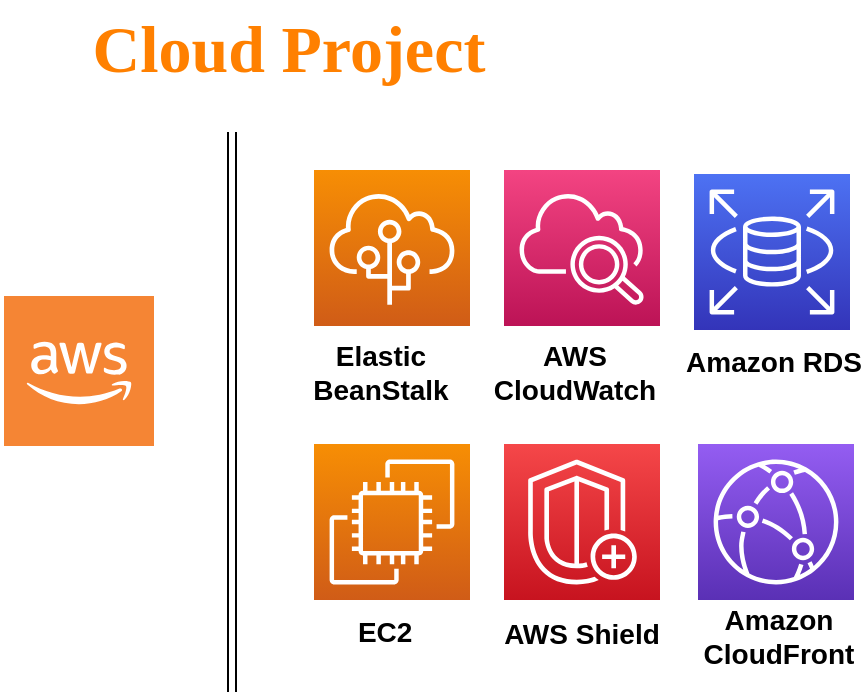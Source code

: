 <mxfile version="21.5.0" type="github" pages="2">
  <diagram id="R1bkwgDo5CU3uv9p94Cb" name="Board">
    <mxGraphModel dx="474" dy="1284" grid="1" gridSize="10" guides="0" tooltips="1" connect="0" arrows="0" fold="1" page="1" pageScale="1" pageWidth="200" pageHeight="200" background="#FFFFFF" math="0" shadow="0">
      <root>
        <mxCell id="0" />
        <mxCell id="1" parent="0" />
        <mxCell id="PJou17mgSigckphlAyeu-2" value="" style="points=[[0,0,0],[0.25,0,0],[0.5,0,0],[0.75,0,0],[1,0,0],[0,1,0],[0.25,1,0],[0.5,1,0],[0.75,1,0],[1,1,0],[0,0.25,0],[0,0.5,0],[0,0.75,0],[1,0.25,0],[1,0.5,0],[1,0.75,0]];outlineConnect=0;fontColor=#232F3E;gradientColor=#945DF2;gradientDirection=north;fillColor=#5A30B5;strokeColor=#ffffff;dashed=0;verticalLabelPosition=bottom;verticalAlign=top;align=center;html=1;fontSize=12;fontStyle=0;aspect=fixed;shape=mxgraph.aws4.resourceIcon;resIcon=mxgraph.aws4.cloudfront;rounded=0;" parent="1" vertex="1">
          <mxGeometry x="947" y="-560" width="78" height="78" as="geometry" />
        </mxCell>
        <mxCell id="PJou17mgSigckphlAyeu-6" value="&lt;b&gt;&lt;font style=&quot;font-size: 14px;&quot;&gt;EC2&amp;nbsp;&lt;/font&gt;&lt;br&gt;&lt;/b&gt;" style="text;strokeColor=none;align=center;fillColor=none;html=1;verticalAlign=middle;whiteSpace=wrap;rounded=0;" parent="1" vertex="1">
          <mxGeometry x="765" y="-481" width="55" height="30" as="geometry" />
        </mxCell>
        <mxCell id="PJou17mgSigckphlAyeu-10" value="" style="points=[[0,0,0],[0.25,0,0],[0.5,0,0],[0.75,0,0],[1,0,0],[0,1,0],[0.25,1,0],[0.5,1,0],[0.75,1,0],[1,1,0],[0,0.25,0],[0,0.5,0],[0,0.75,0],[1,0.25,0],[1,0.5,0],[1,0.75,0]];outlineConnect=0;fontColor=#232F3E;gradientColor=#F78E04;gradientDirection=north;fillColor=#D05C17;strokeColor=#ffffff;dashed=0;verticalLabelPosition=bottom;verticalAlign=top;align=center;html=1;fontSize=12;fontStyle=0;aspect=fixed;shape=mxgraph.aws4.resourceIcon;resIcon=mxgraph.aws4.ec2;rounded=0;" parent="1" vertex="1">
          <mxGeometry x="755" y="-560" width="78" height="78" as="geometry" />
        </mxCell>
        <mxCell id="PJou17mgSigckphlAyeu-14" value="" style="points=[[0,0,0],[0.25,0,0],[0.5,0,0],[0.75,0,0],[1,0,0],[0,1,0],[0.25,1,0],[0.5,1,0],[0.75,1,0],[1,1,0],[0,0.25,0],[0,0.5,0],[0,0.75,0],[1,0.25,0],[1,0.5,0],[1,0.75,0]];outlineConnect=0;fontColor=#232F3E;gradientColor=#4D72F3;gradientDirection=north;fillColor=#3334B9;strokeColor=#ffffff;dashed=0;verticalLabelPosition=bottom;verticalAlign=top;align=center;html=1;fontSize=12;fontStyle=0;aspect=fixed;shape=mxgraph.aws4.resourceIcon;resIcon=mxgraph.aws4.rds;rounded=0;labelBorderColor=none;" parent="1" vertex="1">
          <mxGeometry x="945" y="-695" width="78" height="78" as="geometry" />
        </mxCell>
        <mxCell id="PJou17mgSigckphlAyeu-16" value="&lt;b&gt;&lt;font style=&quot;font-size: 14px;&quot;&gt;Amazon RDS&lt;/font&gt;&lt;/b&gt;" style="text;strokeColor=none;align=center;fillColor=none;html=1;verticalAlign=middle;whiteSpace=wrap;rounded=0;" parent="1" vertex="1">
          <mxGeometry x="940" y="-616" width="90" height="30" as="geometry" />
        </mxCell>
        <mxCell id="PJou17mgSigckphlAyeu-25" value="" style="points=[[0,0,0],[0.25,0,0],[0.5,0,0],[0.75,0,0],[1,0,0],[0,1,0],[0.25,1,0],[0.5,1,0],[0.75,1,0],[1,1,0],[0,0.25,0],[0,0.5,0],[0,0.75,0],[1,0.25,0],[1,0.5,0],[1,0.75,0]];points=[[0,0,0],[0.25,0,0],[0.5,0,0],[0.75,0,0],[1,0,0],[0,1,0],[0.25,1,0],[0.5,1,0],[0.75,1,0],[1,1,0],[0,0.25,0],[0,0.5,0],[0,0.75,0],[1,0.25,0],[1,0.5,0],[1,0.75,0]];outlineConnect=0;fontColor=#232F3E;gradientColor=#F34482;gradientDirection=north;fillColor=#BC1356;strokeColor=#ffffff;dashed=0;verticalLabelPosition=bottom;verticalAlign=top;align=center;html=1;fontSize=12;fontStyle=0;aspect=fixed;shape=mxgraph.aws4.resourceIcon;resIcon=mxgraph.aws4.cloudwatch_2;rounded=0;" parent="1" vertex="1">
          <mxGeometry x="850" y="-697" width="78" height="78" as="geometry" />
        </mxCell>
        <mxCell id="PJou17mgSigckphlAyeu-26" value="&lt;b&gt;&lt;font style=&quot;font-size: 14px;&quot;&gt;AWS CloudWatch&lt;/font&gt;&lt;/b&gt;" style="text;strokeColor=none;align=center;fillColor=none;html=1;verticalAlign=middle;whiteSpace=wrap;rounded=0;" parent="1" vertex="1">
          <mxGeometry x="830" y="-622" width="110.5" height="52" as="geometry" />
        </mxCell>
        <mxCell id="PJou17mgSigckphlAyeu-27" value="" style="points=[[0,0,0],[0.25,0,0],[0.5,0,0],[0.75,0,0],[1,0,0],[0,1,0],[0.25,1,0],[0.5,1,0],[0.75,1,0],[1,1,0],[0,0.25,0],[0,0.5,0],[0,0.75,0],[1,0.25,0],[1,0.5,0],[1,0.75,0]];outlineConnect=0;fontColor=#232F3E;gradientColor=#F78E04;gradientDirection=north;fillColor=#D05C17;strokeColor=#ffffff;dashed=0;verticalLabelPosition=bottom;verticalAlign=top;align=center;html=1;fontSize=12;fontStyle=0;aspect=fixed;shape=mxgraph.aws4.resourceIcon;resIcon=mxgraph.aws4.elastic_beanstalk;rounded=0;" parent="1" vertex="1">
          <mxGeometry x="755" y="-697" width="78" height="78" as="geometry" />
        </mxCell>
        <mxCell id="PJou17mgSigckphlAyeu-28" value="&lt;b&gt;&lt;font style=&quot;font-size: 14px;&quot;&gt;Elastic BeanStalk&lt;/font&gt;&lt;/b&gt;" style="text;strokeColor=none;align=center;fillColor=none;html=1;verticalAlign=middle;whiteSpace=wrap;rounded=0;" parent="1" vertex="1">
          <mxGeometry x="733" y="-622" width="110.5" height="52" as="geometry" />
        </mxCell>
        <mxCell id="PJou17mgSigckphlAyeu-34" value="" style="points=[[0,0,0],[0.25,0,0],[0.5,0,0],[0.75,0,0],[1,0,0],[0,1,0],[0.25,1,0],[0.5,1,0],[0.75,1,0],[1,1,0],[0,0.25,0],[0,0.5,0],[0,0.75,0],[1,0.25,0],[1,0.5,0],[1,0.75,0]];outlineConnect=0;fontColor=#232F3E;gradientColor=#F54749;gradientDirection=north;fillColor=#C7131F;strokeColor=#ffffff;dashed=0;verticalLabelPosition=bottom;verticalAlign=top;align=center;html=1;fontSize=12;fontStyle=0;aspect=fixed;shape=mxgraph.aws4.resourceIcon;resIcon=mxgraph.aws4.shield;rounded=0;" parent="1" vertex="1">
          <mxGeometry x="850" y="-560" width="78" height="78" as="geometry" />
        </mxCell>
        <mxCell id="PJou17mgSigckphlAyeu-35" value="&lt;b&gt;&lt;font style=&quot;font-size: 14px;&quot;&gt;AWS Shield&lt;/font&gt;&lt;/b&gt;" style="text;strokeColor=none;align=center;fillColor=none;html=1;verticalAlign=middle;whiteSpace=wrap;rounded=0;" parent="1" vertex="1">
          <mxGeometry x="849" y="-491" width="80" height="52" as="geometry" />
        </mxCell>
        <mxCell id="PJou17mgSigckphlAyeu-38" value="&lt;b&gt;&lt;font style=&quot;font-size: 14px;&quot;&gt;Amazon CloudFront&lt;/font&gt;&lt;/b&gt;" style="text;strokeColor=none;align=center;fillColor=none;html=1;verticalAlign=middle;whiteSpace=wrap;rounded=0;" parent="1" vertex="1">
          <mxGeometry x="946" y="-479" width="83" height="30" as="geometry" />
        </mxCell>
        <mxCell id="PJou17mgSigckphlAyeu-41" value="" style="outlineConnect=0;dashed=0;verticalLabelPosition=bottom;verticalAlign=top;align=center;html=1;shape=mxgraph.aws3.cloud_2;fillColor=#F58534;gradientColor=none;" parent="1" vertex="1">
          <mxGeometry x="600" y="-634" width="75" height="75" as="geometry" />
        </mxCell>
        <mxCell id="PJou17mgSigckphlAyeu-43" value="" style="edgeStyle=none;orthogonalLoop=1;jettySize=auto;html=1;rounded=0;shape=link;" parent="1" edge="1">
          <mxGeometry width="80" relative="1" as="geometry">
            <mxPoint x="714" y="-716" as="sourcePoint" />
            <mxPoint x="714" y="-436" as="targetPoint" />
          </mxGeometry>
        </mxCell>
        <mxCell id="PJou17mgSigckphlAyeu-44" value="&lt;b&gt;&lt;font color=&quot;#ff8000&quot; style=&quot;font-size: 33px;&quot;&gt;Cloud Project&lt;/font&gt;&lt;/b&gt;" style="text;strokeColor=none;align=center;fillColor=none;html=1;verticalAlign=middle;whiteSpace=wrap;rounded=0;fontFamily=Tahoma;" parent="1" vertex="1">
          <mxGeometry x="598" y="-782" width="289" height="50" as="geometry" />
        </mxCell>
      </root>
    </mxGraphModel>
  </diagram>
  <diagram name="AWS-Arquitetura" id="S7uKzpVKmjr0w2jfbeUK">
    <mxGraphModel dx="1589" dy="2280" grid="0" gridSize="10" guides="0" tooltips="1" connect="1" arrows="1" fold="1" page="1" pageScale="1" pageWidth="290" pageHeight="200" background="none" math="0" shadow="0">
      <root>
        <mxCell id="0" />
        <mxCell id="1" parent="0" />
        <mxCell id="TQS1iKwEvL-egKky1lv4-255" value="" style="edgeStyle=none;rounded=0;orthogonalLoop=1;jettySize=auto;html=1;entryX=0;entryY=0.5;entryDx=0;entryDy=0;entryPerimeter=0;" parent="1" source="TQS1iKwEvL-egKky1lv4-272" target="TQS1iKwEvL-egKky1lv4-8" edge="1">
          <mxGeometry relative="1" as="geometry">
            <mxPoint x="204" y="-1115" as="sourcePoint" />
            <mxPoint x="256" y="-881" as="targetPoint" />
          </mxGeometry>
        </mxCell>
        <mxCell id="TQS1iKwEvL-egKky1lv4-267" value="&lt;font size=&quot;1&quot; style=&quot;&quot;&gt;&lt;b style=&quot;font-size: 16px;&quot;&gt;AWS Cloud&lt;/b&gt;&lt;/font&gt;" style="points=[[0,0],[0.25,0],[0.5,0],[0.75,0],[1,0],[1,0.25],[1,0.5],[1,0.75],[1,1],[0.75,1],[0.5,1],[0.25,1],[0,1],[0,0.75],[0,0.5],[0,0.25]];outlineConnect=0;gradientColor=none;html=1;whiteSpace=wrap;fontSize=12;fontStyle=0;container=1;pointerEvents=0;collapsible=0;recursiveResize=0;shape=mxgraph.aws4.group;grIcon=mxgraph.aws4.group_aws_cloud_alt;strokeColor=#232F3E;fillColor=none;verticalAlign=top;align=left;spacingLeft=30;fontColor=#232F3E;dashed=0;rounded=0;" parent="1" vertex="1">
          <mxGeometry x="309" y="-1301" width="824" height="808" as="geometry" />
        </mxCell>
        <mxCell id="AoF3ydhS89TipUlfV99M-20" value="&lt;font size=&quot;1&quot; style=&quot;&quot;&gt;&lt;b style=&quot;font-size: 16px;&quot;&gt;Availability Zone&lt;/b&gt;&lt;/font&gt;" style="fillColor=none;strokeColor=#147EBA;dashed=1;verticalAlign=top;fontStyle=0;fontColor=#147EBA;whiteSpace=wrap;html=1;rounded=0;" parent="TQS1iKwEvL-egKky1lv4-267" vertex="1">
          <mxGeometry x="621" y="209" width="139" height="214" as="geometry" />
        </mxCell>
        <mxCell id="TQS1iKwEvL-egKky1lv4-257" value="&lt;b&gt;&lt;font style=&quot;font-size: 16px;&quot;&gt;EC2 AutoScaling Group&lt;/font&gt;&lt;br&gt;&lt;/b&gt;" style="text;strokeColor=none;align=center;fillColor=none;html=1;verticalAlign=middle;whiteSpace=wrap;rounded=0;" parent="TQS1iKwEvL-egKky1lv4-267" vertex="1">
          <mxGeometry x="369" y="573" width="230" height="30" as="geometry" />
        </mxCell>
        <mxCell id="TQS1iKwEvL-egKky1lv4-264" value="&lt;font size=&quot;1&quot; style=&quot;&quot;&gt;&lt;b style=&quot;font-size: 16px;&quot;&gt;Security group&lt;/b&gt;&lt;/font&gt;" style="fillColor=none;strokeColor=#DD3522;verticalAlign=top;fontStyle=0;fontColor=#DD3522;whiteSpace=wrap;html=1;rounded=0;" parent="TQS1iKwEvL-egKky1lv4-267" vertex="1">
          <mxGeometry x="630" y="250" width="120" height="157" as="geometry" />
        </mxCell>
        <mxCell id="TQS1iKwEvL-egKky1lv4-263" value="&lt;font size=&quot;1&quot; style=&quot;&quot;&gt;&lt;b style=&quot;font-size: 16px;&quot;&gt;Security group&lt;/b&gt;&lt;/font&gt;" style="fillColor=none;strokeColor=#DD3522;verticalAlign=top;fontStyle=0;fontColor=#DD3522;whiteSpace=wrap;html=1;rounded=0;" parent="TQS1iKwEvL-egKky1lv4-267" vertex="1">
          <mxGeometry x="403" y="170" width="176" height="390" as="geometry" />
        </mxCell>
        <mxCell id="AoF3ydhS89TipUlfV99M-14" value="" style="edgeStyle=orthogonalEdgeStyle;rounded=0;orthogonalLoop=1;jettySize=auto;html=1;entryX=1;entryY=0.5;entryDx=0;entryDy=0;entryPerimeter=0;" parent="TQS1iKwEvL-egKky1lv4-267" target="AoF3ydhS89TipUlfV99M-7" edge="1">
          <mxGeometry relative="1" as="geometry">
            <mxPoint x="429" y="258" as="sourcePoint" />
            <mxPoint x="373" y="208" as="targetPoint" />
            <Array as="points">
              <mxPoint x="429" y="251" />
            </Array>
          </mxGeometry>
        </mxCell>
        <mxCell id="TQS1iKwEvL-egKky1lv4-3" value="" style="points=[[0,0,0],[0.25,0,0],[0.5,0,0],[0.75,0,0],[1,0,0],[0,1,0],[0.25,1,0],[0.5,1,0],[0.75,1,0],[1,1,0],[0,0.25,0],[0,0.5,0],[0,0.75,0],[1,0.25,0],[1,0.5,0],[1,0.75,0]];outlineConnect=0;fontColor=#232F3E;gradientColor=#F78E04;gradientDirection=north;fillColor=#D05C17;strokeColor=#ffffff;dashed=0;verticalLabelPosition=bottom;verticalAlign=top;align=center;html=1;fontSize=12;fontStyle=0;aspect=fixed;shape=mxgraph.aws4.resourceIcon;resIcon=mxgraph.aws4.ec2;rounded=0;" parent="TQS1iKwEvL-egKky1lv4-267" vertex="1">
          <mxGeometry x="452" y="207" width="78" height="78" as="geometry" />
        </mxCell>
        <mxCell id="AoF3ydhS89TipUlfV99M-16" value="" style="edgeStyle=orthogonalEdgeStyle;rounded=0;orthogonalLoop=1;jettySize=auto;html=1;" parent="TQS1iKwEvL-egKky1lv4-267" source="TQS1iKwEvL-egKky1lv4-4" edge="1">
          <mxGeometry relative="1" as="geometry">
            <mxPoint x="429" y="250" as="targetPoint" />
          </mxGeometry>
        </mxCell>
        <mxCell id="TQS1iKwEvL-egKky1lv4-4" value="" style="points=[[0,0,0],[0.25,0,0],[0.5,0,0],[0.75,0,0],[1,0,0],[0,1,0],[0.25,1,0],[0.5,1,0],[0.75,1,0],[1,1,0],[0,0.25,0],[0,0.5,0],[0,0.75,0],[1,0.25,0],[1,0.5,0],[1,0.75,0]];outlineConnect=0;fontColor=#232F3E;gradientColor=#F78E04;gradientDirection=north;fillColor=#D05C17;strokeColor=#ffffff;dashed=0;verticalLabelPosition=bottom;verticalAlign=top;align=center;html=1;fontSize=12;fontStyle=0;aspect=fixed;shape=mxgraph.aws4.resourceIcon;resIcon=mxgraph.aws4.ec2;rounded=0;" parent="TQS1iKwEvL-egKky1lv4-267" vertex="1">
          <mxGeometry x="452" y="290" width="78" height="78" as="geometry" />
        </mxCell>
        <mxCell id="TQS1iKwEvL-egKky1lv4-6" value="" style="points=[[0,0,0],[0.25,0,0],[0.5,0,0],[0.75,0,0],[1,0,0],[0,1,0],[0.25,1,0],[0.5,1,0],[0.75,1,0],[1,1,0],[0,0.25,0],[0,0.5,0],[0,0.75,0],[1,0.25,0],[1,0.5,0],[1,0.75,0]];outlineConnect=0;fontColor=#232F3E;gradientColor=#F78E04;gradientDirection=north;fillColor=#D05C17;strokeColor=#ffffff;dashed=0;verticalLabelPosition=bottom;verticalAlign=top;align=center;html=1;fontSize=12;fontStyle=0;aspect=fixed;shape=mxgraph.aws4.resourceIcon;resIcon=mxgraph.aws4.ec2;rounded=0;" parent="TQS1iKwEvL-egKky1lv4-267" vertex="1">
          <mxGeometry x="452" y="374" width="78" height="78" as="geometry" />
        </mxCell>
        <mxCell id="TQS1iKwEvL-egKky1lv4-1" value="" style="points=[[0,0,0],[0.25,0,0],[0.5,0,0],[0.75,0,0],[1,0,0],[0,1,0],[0.25,1,0],[0.5,1,0],[0.75,1,0],[1,1,0],[0,0.25,0],[0,0.5,0],[0,0.75,0],[1,0.25,0],[1,0.5,0],[1,0.75,0]];outlineConnect=0;fontColor=#232F3E;gradientColor=#4D72F3;gradientDirection=north;fillColor=#3334B9;strokeColor=#ffffff;dashed=0;verticalLabelPosition=bottom;verticalAlign=top;align=center;html=1;fontSize=12;fontStyle=0;aspect=fixed;shape=mxgraph.aws4.resourceIcon;resIcon=mxgraph.aws4.rds;rounded=0;" parent="TQS1iKwEvL-egKky1lv4-267" vertex="1">
          <mxGeometry x="650" y="296" width="78" height="78" as="geometry" />
        </mxCell>
        <mxCell id="TQS1iKwEvL-egKky1lv4-259" value="" style="edgeStyle=none;rounded=0;orthogonalLoop=1;jettySize=auto;html=1;" parent="TQS1iKwEvL-egKky1lv4-267" target="TQS1iKwEvL-egKky1lv4-1" edge="1">
          <mxGeometry relative="1" as="geometry">
            <mxPoint x="600" y="335" as="sourcePoint" />
          </mxGeometry>
        </mxCell>
        <mxCell id="TQS1iKwEvL-egKky1lv4-258" value="&lt;b&gt;&lt;font style=&quot;font-size: 16px;&quot;&gt;RDS&lt;/font&gt;&lt;/b&gt;" style="text;strokeColor=none;align=center;fillColor=none;html=1;verticalAlign=middle;whiteSpace=wrap;rounded=0;" parent="TQS1iKwEvL-egKky1lv4-267" vertex="1">
          <mxGeometry x="649" y="360" width="80" height="52" as="geometry" />
        </mxCell>
        <mxCell id="TQS1iKwEvL-egKky1lv4-2" value="&lt;font size=&quot;1&quot; style=&quot;&quot;&gt;&lt;b style=&quot;font-size: 16px;&quot;&gt;Auto Scaling group&lt;/b&gt;&lt;/font&gt;" style="points=[[0,0],[0.25,0],[0.5,0],[0.75,0],[1,0],[1,0.25],[1,0.5],[1,0.75],[1,1],[0.75,1],[0.5,1],[0.25,1],[0,1],[0,0.75],[0,0.5],[0,0.25]];outlineConnect=0;gradientColor=none;html=1;whiteSpace=wrap;fontSize=12;fontStyle=0;container=1;pointerEvents=0;collapsible=0;recursiveResize=0;shape=mxgraph.aws4.groupCenter;grIcon=mxgraph.aws4.group_auto_scaling_group;grStroke=1;strokeColor=#D86613;fillColor=none;verticalAlign=top;align=center;fontColor=#D86613;dashed=1;spacingTop=25;rounded=0;" parent="TQS1iKwEvL-egKky1lv4-267" vertex="1">
          <mxGeometry x="369" y="110" width="230" height="463" as="geometry" />
        </mxCell>
        <mxCell id="TQS1iKwEvL-egKky1lv4-5" value="" style="points=[[0,0,0],[0.25,0,0],[0.5,0,0],[0.75,0,0],[1,0,0],[0,1,0],[0.25,1,0],[0.5,1,0],[0.75,1,0],[1,1,0],[0,0.25,0],[0,0.5,0],[0,0.75,0],[1,0.25,0],[1,0.5,0],[1,0.75,0]];outlineConnect=0;fontColor=#232F3E;gradientColor=#F78E04;gradientDirection=north;fillColor=#D05C17;strokeColor=#ffffff;dashed=0;verticalLabelPosition=bottom;verticalAlign=top;align=center;html=1;fontSize=12;fontStyle=0;aspect=fixed;shape=mxgraph.aws4.resourceIcon;resIcon=mxgraph.aws4.ec2;rounded=0;" parent="TQS1iKwEvL-egKky1lv4-2" vertex="1">
          <mxGeometry x="83" y="349" width="78" height="78" as="geometry" />
        </mxCell>
        <mxCell id="AoF3ydhS89TipUlfV99M-4" value="" style="points=[[0,0,0],[0.25,0,0],[0.5,0,0],[0.75,0,0],[1,0,0],[0,1,0],[0.25,1,0],[0.5,1,0],[0.75,1,0],[1,1,0],[0,0.25,0],[0,0.5,0],[0,0.75,0],[1,0.25,0],[1,0.5,0],[1,0.75,0]];outlineConnect=0;fontColor=#232F3E;gradientColor=#60A337;gradientDirection=north;fillColor=#277116;strokeColor=#ffffff;dashed=0;verticalLabelPosition=bottom;verticalAlign=top;align=center;html=1;fontSize=12;fontStyle=0;aspect=fixed;shape=mxgraph.aws4.resourceIcon;resIcon=mxgraph.aws4.elastic_block_store;rounded=0;" parent="TQS1iKwEvL-egKky1lv4-2" vertex="1">
          <mxGeometry x="143.5" y="407" width="30" height="30" as="geometry" />
        </mxCell>
        <mxCell id="AoF3ydhS89TipUlfV99M-3" value="" style="points=[[0,0,0],[0.25,0,0],[0.5,0,0],[0.75,0,0],[1,0,0],[0,1,0],[0.25,1,0],[0.5,1,0],[0.75,1,0],[1,1,0],[0,0.25,0],[0,0.5,0],[0,0.75,0],[1,0.25,0],[1,0.5,0],[1,0.75,0]];outlineConnect=0;fontColor=#232F3E;gradientColor=#60A337;gradientDirection=north;fillColor=#277116;strokeColor=#ffffff;dashed=0;verticalLabelPosition=bottom;verticalAlign=top;align=center;html=1;fontSize=12;fontStyle=0;aspect=fixed;shape=mxgraph.aws4.resourceIcon;resIcon=mxgraph.aws4.elastic_block_store;rounded=0;" parent="TQS1iKwEvL-egKky1lv4-2" vertex="1">
          <mxGeometry x="143.5" y="319" width="30" height="30" as="geometry" />
        </mxCell>
        <mxCell id="AoF3ydhS89TipUlfV99M-18" value="" style="edgeStyle=orthogonalEdgeStyle;rounded=0;orthogonalLoop=1;jettySize=auto;html=1;" parent="TQS1iKwEvL-egKky1lv4-2" edge="1">
          <mxGeometry relative="1" as="geometry">
            <mxPoint x="83" y="309" as="sourcePoint" />
            <mxPoint x="60" y="140" as="targetPoint" />
          </mxGeometry>
        </mxCell>
        <mxCell id="AoF3ydhS89TipUlfV99M-17" value="" style="rounded=0;orthogonalLoop=1;jettySize=auto;html=1;edgeStyle=orthogonalEdgeStyle;" parent="TQS1iKwEvL-egKky1lv4-2" edge="1">
          <mxGeometry relative="1" as="geometry">
            <mxPoint x="83" y="389" as="sourcePoint" />
            <mxPoint x="60" y="140" as="targetPoint" />
          </mxGeometry>
        </mxCell>
        <mxCell id="AoF3ydhS89TipUlfV99M-2" value="" style="points=[[0,0,0],[0.25,0,0],[0.5,0,0],[0.75,0,0],[1,0,0],[0,1,0],[0.25,1,0],[0.5,1,0],[0.75,1,0],[1,1,0],[0,0.25,0],[0,0.5,0],[0,0.75,0],[1,0.25,0],[1,0.5,0],[1,0.75,0]];outlineConnect=0;fontColor=#232F3E;gradientColor=#60A337;gradientDirection=north;fillColor=#277116;strokeColor=#ffffff;dashed=0;verticalLabelPosition=bottom;verticalAlign=top;align=center;html=1;fontSize=12;fontStyle=0;aspect=fixed;shape=mxgraph.aws4.resourceIcon;resIcon=mxgraph.aws4.elastic_block_store;rounded=0;" parent="TQS1iKwEvL-egKky1lv4-267" vertex="1">
          <mxGeometry x="512.5" y="260" width="28" height="28" as="geometry" />
        </mxCell>
        <mxCell id="AoF3ydhS89TipUlfV99M-5" value="" style="points=[[0,0,0],[0.25,0,0],[0.5,0,0],[0.75,0,0],[1,0,0],[0,1,0],[0.25,1,0],[0.5,1,0],[0.75,1,0],[1,1,0],[0,0.25,0],[0,0.5,0],[0,0.75,0],[1,0.25,0],[1,0.5,0],[1,0.75,0]];outlineConnect=0;fontColor=#232F3E;gradientColor=#60A337;gradientDirection=north;fillColor=#277116;strokeColor=#ffffff;dashed=0;verticalLabelPosition=bottom;verticalAlign=top;align=center;html=1;fontSize=12;fontStyle=0;aspect=fixed;shape=mxgraph.aws4.resourceIcon;resIcon=mxgraph.aws4.elastic_block_store;rounded=0;" parent="TQS1iKwEvL-egKky1lv4-267" vertex="1">
          <mxGeometry x="513" y="345" width="30" height="30" as="geometry" />
        </mxCell>
        <mxCell id="AoF3ydhS89TipUlfV99M-58" value="&lt;font size=&quot;1&quot; color=&quot;#000000&quot; style=&quot;&quot;&gt;&lt;b style=&quot;font-size: 16px;&quot;&gt;VPC&lt;/b&gt;&lt;/font&gt;" style="points=[[0,0],[0.25,0],[0.5,0],[0.75,0],[1,0],[1,0.25],[1,0.5],[1,0.75],[1,1],[0.75,1],[0.5,1],[0.25,1],[0,1],[0,0.75],[0,0.5],[0,0.25]];outlineConnect=0;gradientColor=none;html=1;whiteSpace=wrap;fontSize=12;fontStyle=0;container=1;pointerEvents=0;collapsible=0;recursiveResize=0;shape=mxgraph.aws4.group;grIcon=mxgraph.aws4.group_vpc;strokeColor=#248814;fillColor=none;verticalAlign=top;align=left;spacingLeft=30;fontColor=#AAB7B8;dashed=0;" parent="TQS1iKwEvL-egKky1lv4-267" vertex="1">
          <mxGeometry x="224" y="89" width="565" height="531" as="geometry" />
        </mxCell>
        <mxCell id="AoF3ydhS89TipUlfV99M-7" value="" style="points=[[0,0,0],[0.25,0,0],[0.5,0,0],[0.75,0,0],[1,0,0],[0,1,0],[0.25,1,0],[0.5,1,0],[0.75,1,0],[1,1,0],[0,0.25,0],[0,0.5,0],[0,0.75,0],[1,0.25,0],[1,0.5,0],[1,0.75,0]];outlineConnect=0;fontColor=#232F3E;gradientColor=#60A337;gradientDirection=north;fillColor=#277116;strokeColor=#ffffff;dashed=0;verticalLabelPosition=bottom;verticalAlign=top;align=center;html=1;fontSize=12;fontStyle=0;aspect=fixed;shape=mxgraph.aws4.resourceIcon;resIcon=mxgraph.aws4.s3;rounded=0;" parent="AoF3ydhS89TipUlfV99M-58" vertex="1">
          <mxGeometry x="30" y="123" width="78" height="78" as="geometry" />
        </mxCell>
        <mxCell id="AoF3ydhS89TipUlfV99M-10" value="&lt;b&gt;&lt;font style=&quot;font-size: 16px;&quot;&gt;S3 Bucket&lt;/font&gt;&lt;/b&gt;" style="text;strokeColor=none;align=center;fillColor=none;html=1;verticalAlign=middle;whiteSpace=wrap;rounded=0;" parent="AoF3ydhS89TipUlfV99M-58" vertex="1">
          <mxGeometry x="26" y="202" width="80" height="22" as="geometry" />
        </mxCell>
        <mxCell id="TQS1iKwEvL-egKky1lv4-260" value="" style="points=[[0,0,0],[0.25,0,0],[0.5,0,0],[0.75,0,0],[1,0,0],[0,1,0],[0.25,1,0],[0.5,1,0],[0.75,1,0],[1,1,0],[0,0.25,0],[0,0.5,0],[0,0.75,0],[1,0.25,0],[1,0.5,0],[1,0.75,0]];outlineConnect=0;fontColor=#232F3E;gradientColor=#F54749;gradientDirection=north;fillColor=#C7131F;strokeColor=#ffffff;dashed=0;verticalLabelPosition=bottom;verticalAlign=top;align=center;html=1;fontSize=12;fontStyle=0;aspect=fixed;shape=mxgraph.aws4.resourceIcon;resIcon=mxgraph.aws4.shield;rounded=0;" parent="TQS1iKwEvL-egKky1lv4-267" vertex="1">
          <mxGeometry x="21" y="58" width="78" height="78" as="geometry" />
        </mxCell>
        <mxCell id="TQS1iKwEvL-egKky1lv4-265" value="&lt;b&gt;&lt;font style=&quot;font-size: 16px;&quot;&gt;AWS Shield&lt;/font&gt;&lt;/b&gt;" style="text;strokeColor=none;align=center;fillColor=none;html=1;verticalAlign=middle;whiteSpace=wrap;rounded=0;" parent="TQS1iKwEvL-egKky1lv4-267" vertex="1">
          <mxGeometry x="12" y="125" width="93" height="52" as="geometry" />
        </mxCell>
        <mxCell id="TQS1iKwEvL-egKky1lv4-276" value="" style="points=[[0,0,0],[0.25,0,0],[0.5,0,0],[0.75,0,0],[1,0,0],[0,1,0],[0.25,1,0],[0.5,1,0],[0.75,1,0],[1,1,0],[0,0.25,0],[0,0.5,0],[0,0.75,0],[1,0.25,0],[1,0.5,0],[1,0.75,0]];outlineConnect=0;fontColor=#232F3E;gradientColor=#F78E04;gradientDirection=north;fillColor=#D05C17;strokeColor=#ffffff;dashed=0;verticalLabelPosition=bottom;verticalAlign=top;align=center;html=1;fontSize=12;fontStyle=0;aspect=fixed;shape=mxgraph.aws4.resourceIcon;resIcon=mxgraph.aws4.elastic_beanstalk;rounded=0;" parent="TQS1iKwEvL-egKky1lv4-267" vertex="1">
          <mxGeometry x="30" y="669" width="78" height="78" as="geometry" />
        </mxCell>
        <mxCell id="TQS1iKwEvL-egKky1lv4-277" value="&lt;b&gt;&lt;font style=&quot;font-size: 16px;&quot;&gt;Elastic BeanStalk&lt;/font&gt;&lt;/b&gt;" style="text;strokeColor=none;align=center;fillColor=none;html=1;verticalAlign=middle;whiteSpace=wrap;rounded=0;" parent="TQS1iKwEvL-egKky1lv4-267" vertex="1">
          <mxGeometry x="10" y="744" width="110.5" height="52" as="geometry" />
        </mxCell>
        <mxCell id="TQS1iKwEvL-egKky1lv4-271" value="" style="points=[[0,0,0],[0.25,0,0],[0.5,0,0],[0.75,0,0],[1,0,0],[0,1,0],[0.25,1,0],[0.5,1,0],[0.75,1,0],[1,1,0],[0,0.25,0],[0,0.5,0],[0,0.75,0],[1,0.25,0],[1,0.5,0],[1,0.75,0]];points=[[0,0,0],[0.25,0,0],[0.5,0,0],[0.75,0,0],[1,0,0],[0,1,0],[0.25,1,0],[0.5,1,0],[0.75,1,0],[1,1,0],[0,0.25,0],[0,0.5,0],[0,0.75,0],[1,0.25,0],[1,0.5,0],[1,0.75,0]];outlineConnect=0;fontColor=#232F3E;gradientColor=#F34482;gradientDirection=north;fillColor=#BC1356;strokeColor=#ffffff;dashed=0;verticalLabelPosition=bottom;verticalAlign=top;align=center;html=1;fontSize=12;fontStyle=0;aspect=fixed;shape=mxgraph.aws4.resourceIcon;resIcon=mxgraph.aws4.cloudwatch_2;rounded=0;" parent="TQS1iKwEvL-egKky1lv4-267" vertex="1">
          <mxGeometry x="128.25" y="669" width="78" height="78" as="geometry" />
        </mxCell>
        <mxCell id="TQS1iKwEvL-egKky1lv4-275" value="&lt;b&gt;&lt;font style=&quot;font-size: 16px;&quot;&gt;AWS CloudWatch&lt;/font&gt;&lt;/b&gt;" style="text;strokeColor=none;align=center;fillColor=none;html=1;verticalAlign=middle;whiteSpace=wrap;rounded=0;" parent="TQS1iKwEvL-egKky1lv4-267" vertex="1">
          <mxGeometry x="111" y="743" width="110.5" height="52" as="geometry" />
        </mxCell>
        <mxCell id="TQS1iKwEvL-egKky1lv4-262" value="" style="outlineConnect=0;fontColor=#232F3E;gradientColor=none;fillColor=#4D27AA;strokeColor=none;dashed=0;verticalLabelPosition=bottom;verticalAlign=top;align=center;html=1;fontSize=12;fontStyle=0;aspect=fixed;pointerEvents=1;shape=mxgraph.aws4.application_load_balancer;rounded=0;" parent="TQS1iKwEvL-egKky1lv4-267" vertex="1">
          <mxGeometry x="103" y="326" width="78" height="78" as="geometry" />
        </mxCell>
        <mxCell id="TQS1iKwEvL-egKky1lv4-252" style="edgeStyle=none;rounded=0;orthogonalLoop=1;jettySize=auto;html=1;" parent="TQS1iKwEvL-egKky1lv4-267" source="TQS1iKwEvL-egKky1lv4-262" edge="1">
          <mxGeometry relative="1" as="geometry">
            <mxPoint x="221.0" y="378.699" as="sourcePoint" />
            <mxPoint x="371" y="365" as="targetPoint" />
            <Array as="points" />
          </mxGeometry>
        </mxCell>
        <mxCell id="TQS1iKwEvL-egKky1lv4-254" value="&lt;b&gt;&lt;font style=&quot;font-size: 16px;&quot;&gt;CloudFront&lt;/font&gt;&lt;/b&gt;" style="text;strokeColor=none;align=center;fillColor=none;html=1;verticalAlign=middle;whiteSpace=wrap;rounded=0;" parent="TQS1iKwEvL-egKky1lv4-267" vertex="1">
          <mxGeometry x="-38" y="405" width="80" height="30" as="geometry" />
        </mxCell>
        <mxCell id="TQS1iKwEvL-egKky1lv4-251" value="&lt;b&gt;&lt;font style=&quot;font-size: 16px;&quot;&gt;Application Load Balancer&lt;/font&gt;&lt;/b&gt;" style="text;strokeColor=none;align=center;fillColor=none;html=1;verticalAlign=middle;whiteSpace=wrap;rounded=0;" parent="TQS1iKwEvL-egKky1lv4-267" vertex="1">
          <mxGeometry x="78" y="402" width="134" height="52" as="geometry" />
        </mxCell>
        <mxCell id="TQS1iKwEvL-egKky1lv4-272" value="&lt;font size=&quot;1&quot; color=&quot;#000000&quot; style=&quot;&quot;&gt;&lt;b style=&quot;font-size: 16px;&quot;&gt;Users&lt;/b&gt;&lt;/font&gt;" style="outlineConnect=0;gradientColor=none;fontColor=#545B64;strokeColor=none;fillColor=#879196;dashed=0;verticalLabelPosition=bottom;verticalAlign=top;align=center;html=1;fontSize=12;fontStyle=0;aspect=fixed;shape=mxgraph.aws4.illustration_users;pointerEvents=1;rounded=0;" parent="1" vertex="1">
          <mxGeometry x="44" y="-986" width="100" height="100" as="geometry" />
        </mxCell>
        <mxCell id="AoF3ydhS89TipUlfV99M-12" value="" style="edgeStyle=none;rounded=0;orthogonalLoop=1;jettySize=auto;html=1;exitX=1;exitY=0.5;exitDx=0;exitDy=0;exitPerimeter=0;" parent="1" source="TQS1iKwEvL-egKky1lv4-8" target="TQS1iKwEvL-egKky1lv4-262" edge="1">
          <mxGeometry relative="1" as="geometry">
            <mxPoint x="297" y="-1026" as="sourcePoint" />
            <mxPoint x="162" y="-917" as="targetPoint" />
            <Array as="points" />
          </mxGeometry>
        </mxCell>
        <mxCell id="TQS1iKwEvL-egKky1lv4-8" value="" style="points=[[0,0,0],[0.25,0,0],[0.5,0,0],[0.75,0,0],[1,0,0],[0,1,0],[0.25,1,0],[0.5,1,0],[0.75,1,0],[1,1,0],[0,0.25,0],[0,0.5,0],[0,0.75,0],[1,0.25,0],[1,0.5,0],[1,0.75,0]];outlineConnect=0;fontColor=#232F3E;gradientColor=#945DF2;gradientDirection=north;fillColor=#5A30B5;strokeColor=#ffffff;dashed=0;verticalLabelPosition=bottom;verticalAlign=top;align=center;html=1;fontSize=12;fontStyle=0;aspect=fixed;shape=mxgraph.aws4.resourceIcon;resIcon=mxgraph.aws4.cloudfront;rounded=0;" parent="1" vertex="1">
          <mxGeometry x="271" y="-975" width="78" height="78" as="geometry" />
        </mxCell>
      </root>
    </mxGraphModel>
  </diagram>
</mxfile>
